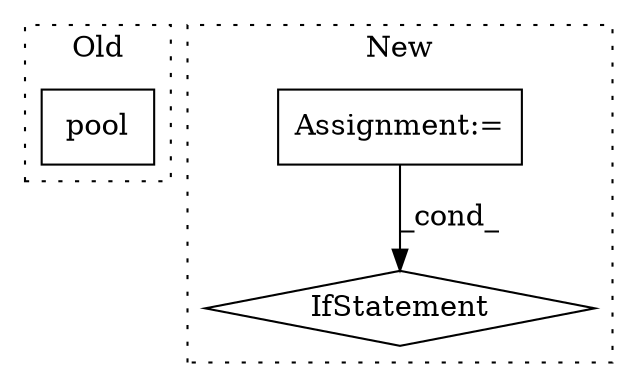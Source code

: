 digraph G {
subgraph cluster0 {
1 [label="pool" a="32" s="5215,5229" l="5,1" shape="box"];
label = "Old";
style="dotted";
}
subgraph cluster1 {
2 [label="IfStatement" a="25" s="5433,5466" l="4,2" shape="diamond"];
3 [label="Assignment:=" a="7" s="5293,5419" l="61,2" shape="box"];
label = "New";
style="dotted";
}
3 -> 2 [label="_cond_"];
}